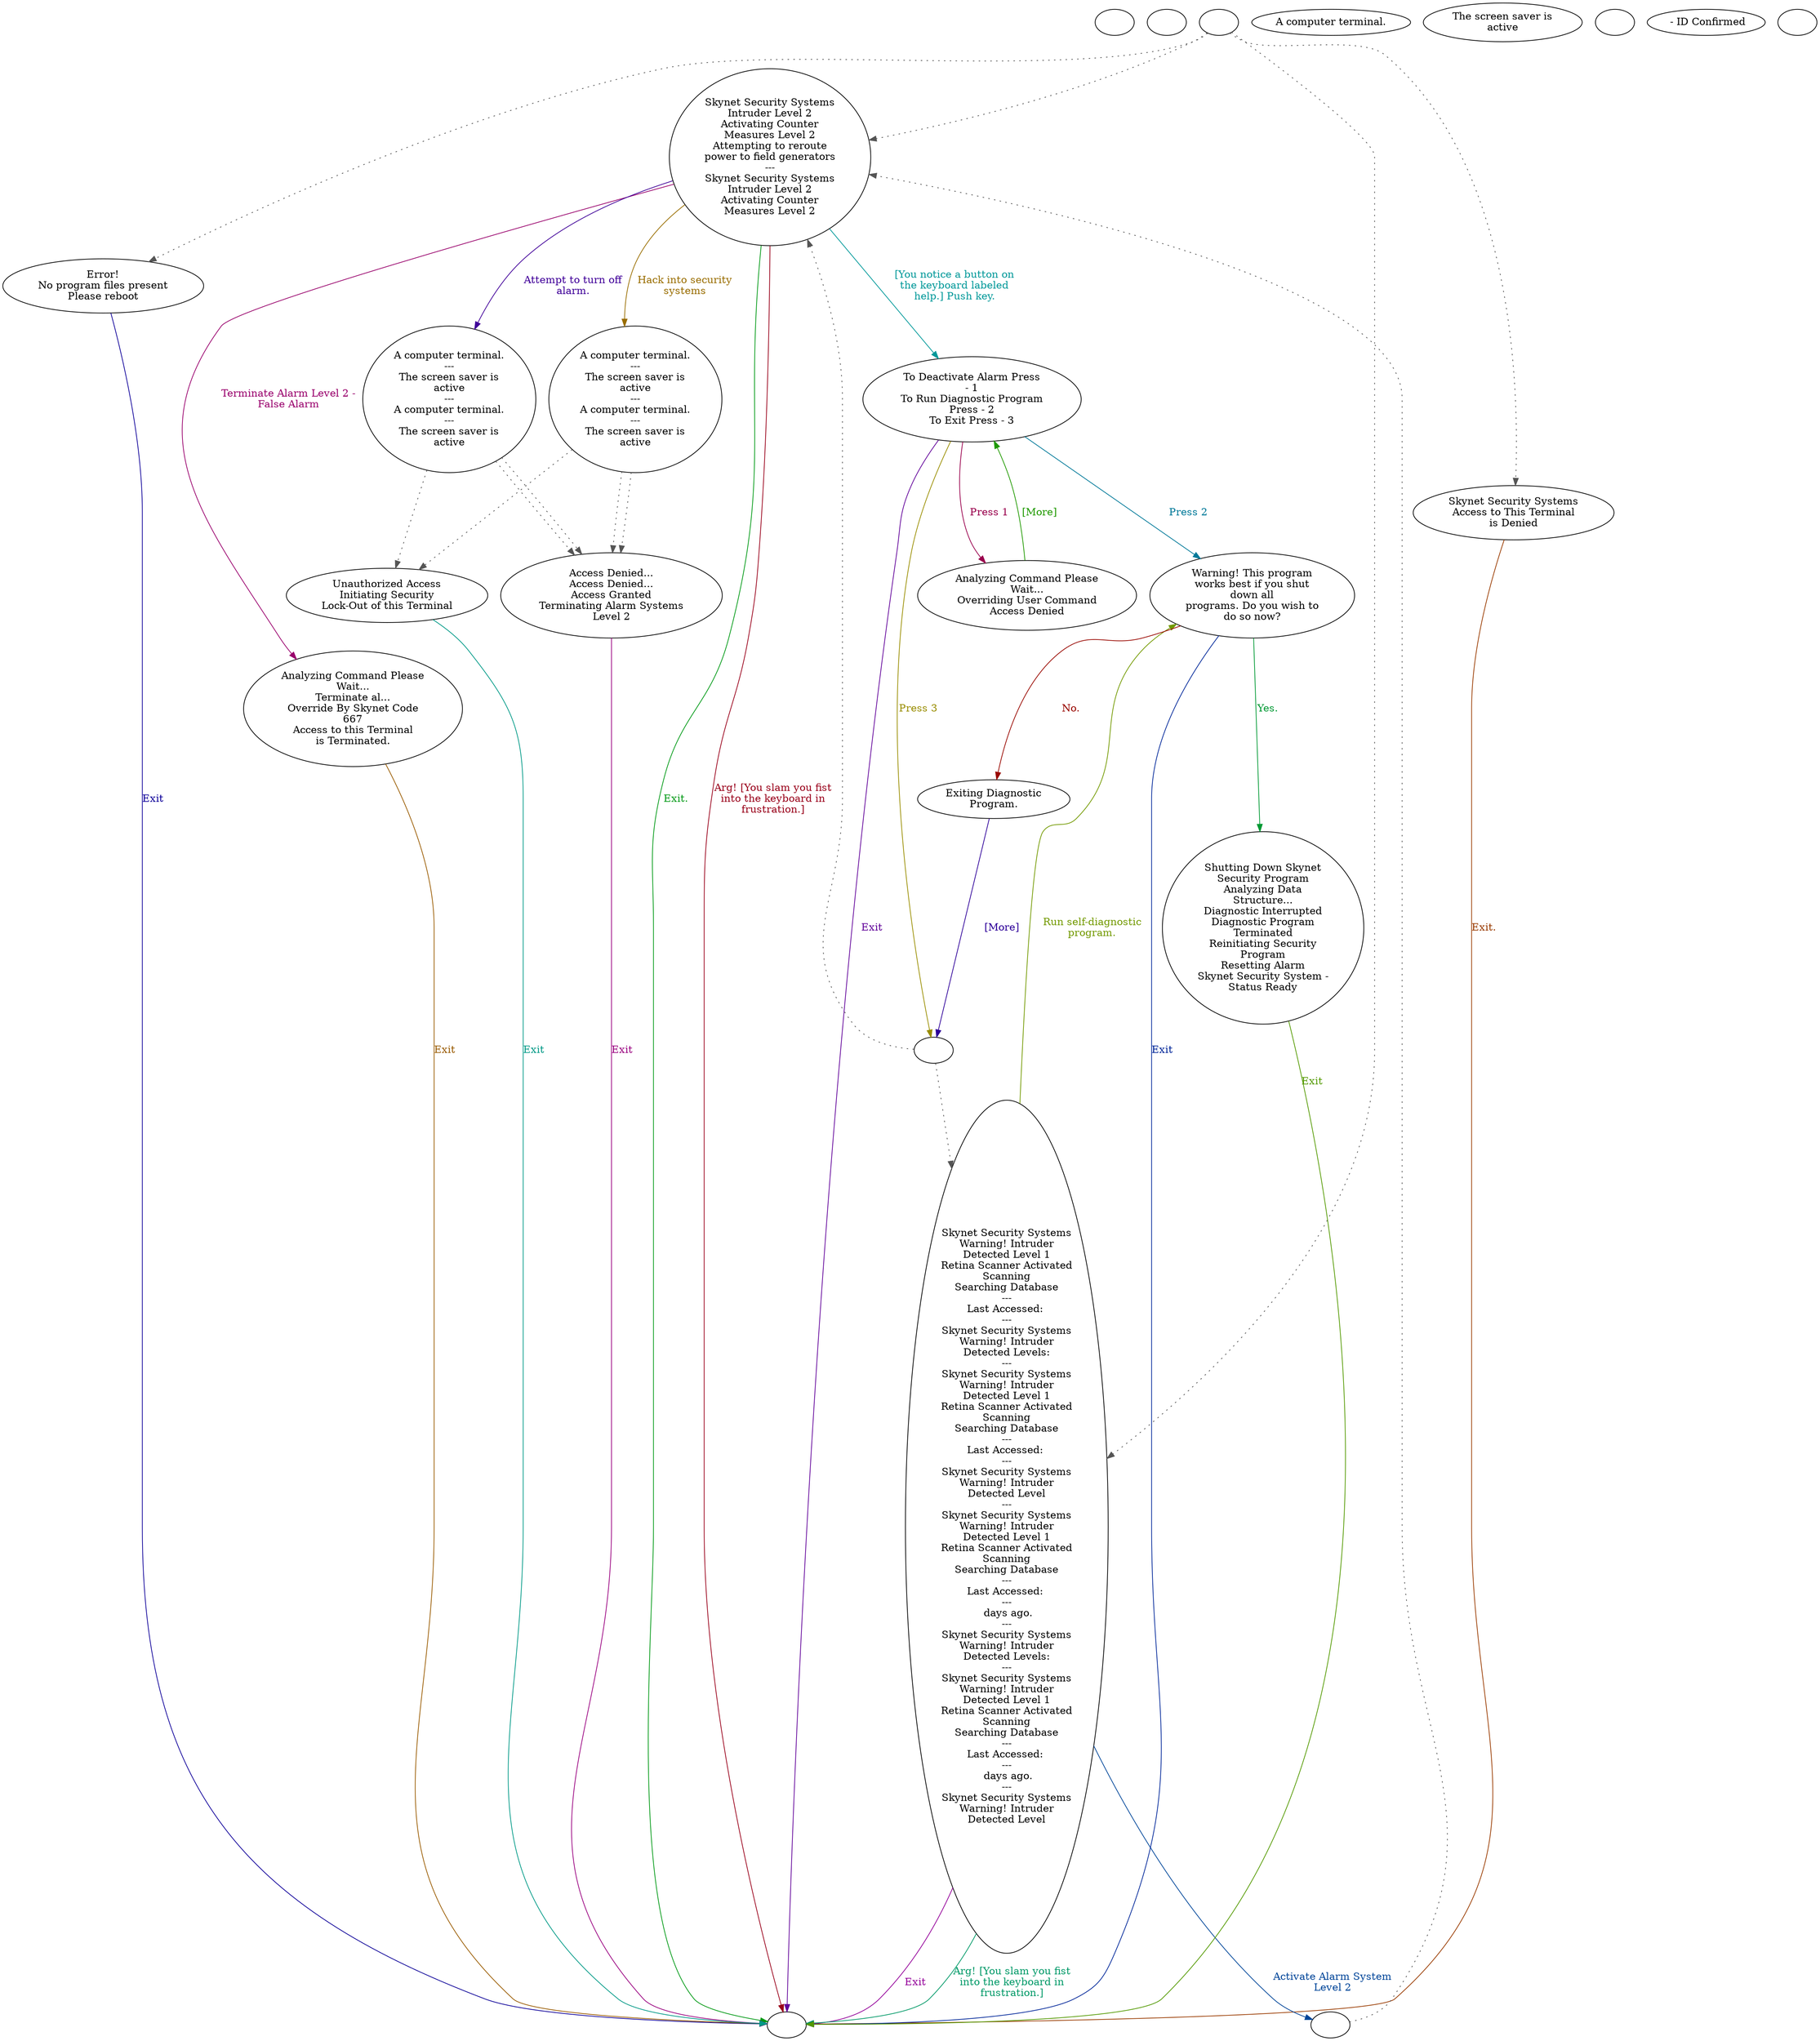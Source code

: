digraph wsterm2a {
  "checkPartyMembersNearDoor" [style=filled       fillcolor="#FFFFFF"       color="#000000"]
  "checkPartyMembersNearDoor" [label=""]
  "start" [style=filled       fillcolor="#FFFFFF"       color="#000000"]
  "start" [label=""]
  "talk_p_proc" [style=filled       fillcolor="#FFFFFF"       color="#000000"]
  "talk_p_proc" -> "Node004" [style=dotted color="#555555"]
  "talk_p_proc" -> "Node003" [style=dotted color="#555555"]
  "talk_p_proc" -> "Node001" [style=dotted color="#555555"]
  "talk_p_proc" -> "Node002" [style=dotted color="#555555"]
  "talk_p_proc" [label=""]
  "look_at_p_proc" [style=filled       fillcolor="#FFFFFF"       color="#000000"]
  "look_at_p_proc" [label="A computer terminal."]
  "description_p_proc" [style=filled       fillcolor="#FFFFFF"       color="#000000"]
  "description_p_proc" [label="The screen saver is\nactive"]
  "use_skill_on_p_proc" [style=filled       fillcolor="#FFFFFF"       color="#000000"]
  "use_skill_on_p_proc" [label=""]
  "use_p_proc" [style=filled       fillcolor="#FFFFFF"       color="#000000"]
  "use_p_proc" [label=" - ID Confirmed"]
  "damage_p_proc" [style=filled       fillcolor="#FFFFFF"       color="#000000"]
  "damage_p_proc" [label=""]
  "Node999" [style=filled       fillcolor="#FFFFFF"       color="#000000"]
  "Node999" [label=""]
  "Node001" [style=filled       fillcolor="#FFFFFF"       color="#000000"]
  "Node001" [label="Skynet Security Systems\nIntruder Level 2\nActivating Counter\nMeasures Level 2\nAttempting to reroute\npower to field generators\n---\nSkynet Security Systems\nIntruder Level 2\nActivating Counter\nMeasures Level 2"]
  "Node001" -> "Node016" [label="Terminate Alarm Level 2 -\nFalse Alarm" color="#99006C" fontcolor="#99006C"]
  "Node001" -> "Node011" [label="[You notice a button on\nthe keyboard labeled\nhelp.] Push key." color="#009899" fontcolor="#009899"]
  "Node001" -> "Node001a" [label="Hack into security\nsystems" color="#996D00" fontcolor="#996D00"]
  "Node001" -> "Node001b" [label="Attempt to turn off\nalarm." color="#400099" fontcolor="#400099"]
  "Node001" -> "Node999" [label="Exit." color="#009914" fontcolor="#009914"]
  "Node001" -> "Node999" [label="Arg! [You slam you fist\ninto the keyboard in\nfrustration.]" color="#990019" fontcolor="#990019"]
  "Node001a" [style=filled       fillcolor="#FFFFFF"       color="#000000"]
  "Node001a" -> "Node014" [style=dotted color="#555555"]
  "Node001a" -> "Node014" [style=dotted color="#555555"]
  "Node001a" -> "Node015" [style=dotted color="#555555"]
  "Node001a" [label="A computer terminal.\n---\nThe screen saver is\nactive\n---\nA computer terminal.\n---\nThe screen saver is\nactive"]
  "Node001b" [style=filled       fillcolor="#FFFFFF"       color="#000000"]
  "Node001b" -> "Node014" [style=dotted color="#555555"]
  "Node001b" -> "Node014" [style=dotted color="#555555"]
  "Node001b" -> "Node015" [style=dotted color="#555555"]
  "Node001b" [label="A computer terminal.\n---\nThe screen saver is\nactive\n---\nA computer terminal.\n---\nThe screen saver is\nactive"]
  "Node002" [style=filled       fillcolor="#FFFFFF"       color="#000000"]
  "Node002" [label="Skynet Security Systems\nWarning! Intruder\nDetected Level 1\nRetina Scanner Activated\nScanning\nSearching Database\n---\nLast Accessed: \n---\nSkynet Security Systems\nWarning! Intruder\nDetected Levels:\n---\nSkynet Security Systems\nWarning! Intruder\nDetected Level 1\nRetina Scanner Activated\nScanning\nSearching Database\n---\nLast Accessed: \n---\nSkynet Security Systems\nWarning! Intruder\nDetected Level\n---\nSkynet Security Systems\nWarning! Intruder\nDetected Level 1\nRetina Scanner Activated\nScanning\nSearching Database\n---\nLast Accessed: \n---\n days ago.\n---\nSkynet Security Systems\nWarning! Intruder\nDetected Levels:\n---\nSkynet Security Systems\nWarning! Intruder\nDetected Level 1\nRetina Scanner Activated\nScanning\nSearching Database\n---\nLast Accessed: \n---\n days ago.\n---\nSkynet Security Systems\nWarning! Intruder\nDetected Level"]
  "Node002" -> "Node002a" [label="Activate Alarm System\nLevel 2" color="#004599" fontcolor="#004599"]
  "Node002" -> "Node012" [label="Run self-diagnostic\nprogram." color="#729900" fontcolor="#729900"]
  "Node002" -> "Node999" [label="Exit" color="#930099" fontcolor="#930099"]
  "Node002" -> "Node999" [label="Arg! [You slam you fist\ninto the keyboard in\nfrustration.]" color="#009967" fontcolor="#009967"]
  "Node002a" [style=filled       fillcolor="#FFFFFF"       color="#000000"]
  "Node002a" -> "Node001" [style=dotted color="#555555"]
  "Node002a" [label=""]
  "Node003" [style=filled       fillcolor="#FFFFFF"       color="#000000"]
  "Node003" [label="Skynet Security Systems\nAccess to This Terminal\nis Denied"]
  "Node003" -> "Node999" [label="Exit." color="#993A00" fontcolor="#993A00"]
  "Node004" [style=filled       fillcolor="#FFFFFF"       color="#000000"]
  "Node004" [label="Error!\nNo program files present\nPlease reboot"]
  "Node004" -> "Node999" [label="Exit" color="#0D0099" fontcolor="#0D0099"]
  "Node010" [style=filled       fillcolor="#FFFFFF"       color="#000000"]
  "Node010" [label="Analyzing Command Please\nWait...\nOverriding User Command\nAccess Denied"]
  "Node010" -> "Node011" [label="[More]" color="#1F9900" fontcolor="#1F9900"]
  "Node011" [style=filled       fillcolor="#FFFFFF"       color="#000000"]
  "Node011" [label="To Deactivate Alarm Press\n- 1\nTo Run Diagnostic Program\nPress - 2\nTo Exit Press - 3"]
  "Node011" -> "Node010" [label="Press 1" color="#99004C" fontcolor="#99004C"]
  "Node011" -> "Node012" [label="Press 2" color="#007999" fontcolor="#007999"]
  "Node011" -> "Node011a" [label="Press 3" color="#998D00" fontcolor="#998D00"]
  "Node011" -> "Node999" [label="Exit" color="#600099" fontcolor="#600099"]
  "Node011a" [style=filled       fillcolor="#FFFFFF"       color="#000000"]
  "Node011a" -> "Node001" [style=dotted color="#555555"]
  "Node011a" -> "Node002" [style=dotted color="#555555"]
  "Node011a" [label=""]
  "Node012" [style=filled       fillcolor="#FFFFFF"       color="#000000"]
  "Node012" [label="Warning! This program\nworks best if you shut\ndown all\nprograms. Do you wish to\ndo so now?"]
  "Node012" -> "Node013" [label="Yes." color="#009933" fontcolor="#009933"]
  "Node012" -> "Node017" [label="No." color="#990700" fontcolor="#990700"]
  "Node012" -> "Node999" [label="Exit" color="#002699" fontcolor="#002699"]
  "Node013" [style=filled       fillcolor="#FFFFFF"       color="#000000"]
  "Node013" [label="Shutting Down Skynet\nSecurity Program\nAnalyzing Data\nStructure...\nDiagnostic Interrupted\nDiagnostic Program\nTerminated\nReinitiating Security\nProgram\nResetting Alarm\nSkynet Security System -\nStatus Ready"]
  "Node013" -> "Node999" [label="Exit" color="#529900" fontcolor="#529900"]
  "Node014" [style=filled       fillcolor="#FFFFFF"       color="#000000"]
  "Node014" [label="Access Denied...\nAccess Denied...\nAccess Granted\nTerminating Alarm Systems\nLevel 2"]
  "Node014" -> "Node999" [label="Exit" color="#99007F" fontcolor="#99007F"]
  "Node015" [style=filled       fillcolor="#FFFFFF"       color="#000000"]
  "Node015" [label="Unauthorized Access\nInitiating Security\nLock-Out of this Terminal"]
  "Node015" -> "Node999" [label="Exit" color="#009986" fontcolor="#009986"]
  "Node016" [style=filled       fillcolor="#FFFFFF"       color="#000000"]
  "Node016" [label="Analyzing Command Please\nWait...\nTerminate al...\nOverride By Skynet Code\n667\nAccess to this Terminal\nis Terminated."]
  "Node016" -> "Node999" [label="Exit" color="#995A00" fontcolor="#995A00"]
  "Node017" [style=filled       fillcolor="#FFFFFF"       color="#000000"]
  "Node017" [label="Exiting Diagnostic\nProgram."]
  "Node017" -> "Node011a" [label="[More]" color="#2D0099" fontcolor="#2D0099"]
}